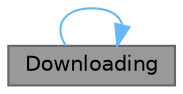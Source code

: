 digraph "Downloading"
{
 // LATEX_PDF_SIZE
  bgcolor="transparent";
  edge [fontname=Helvetica,fontsize=10,labelfontname=Helvetica,labelfontsize=10];
  node [fontname=Helvetica,fontsize=10,shape=box,height=0.2,width=0.4];
  rankdir="RL";
  Node1 [id="Node000001",label="Downloading",height=0.2,width=0.4,color="gray40", fillcolor="grey60", style="filled", fontcolor="black",tooltip="构造函数，初始化下载管理界面"];
  Node1 -> Node1 [id="edge1_Node000001_Node000001",dir="back",color="steelblue1",style="solid",tooltip=" "];
}
